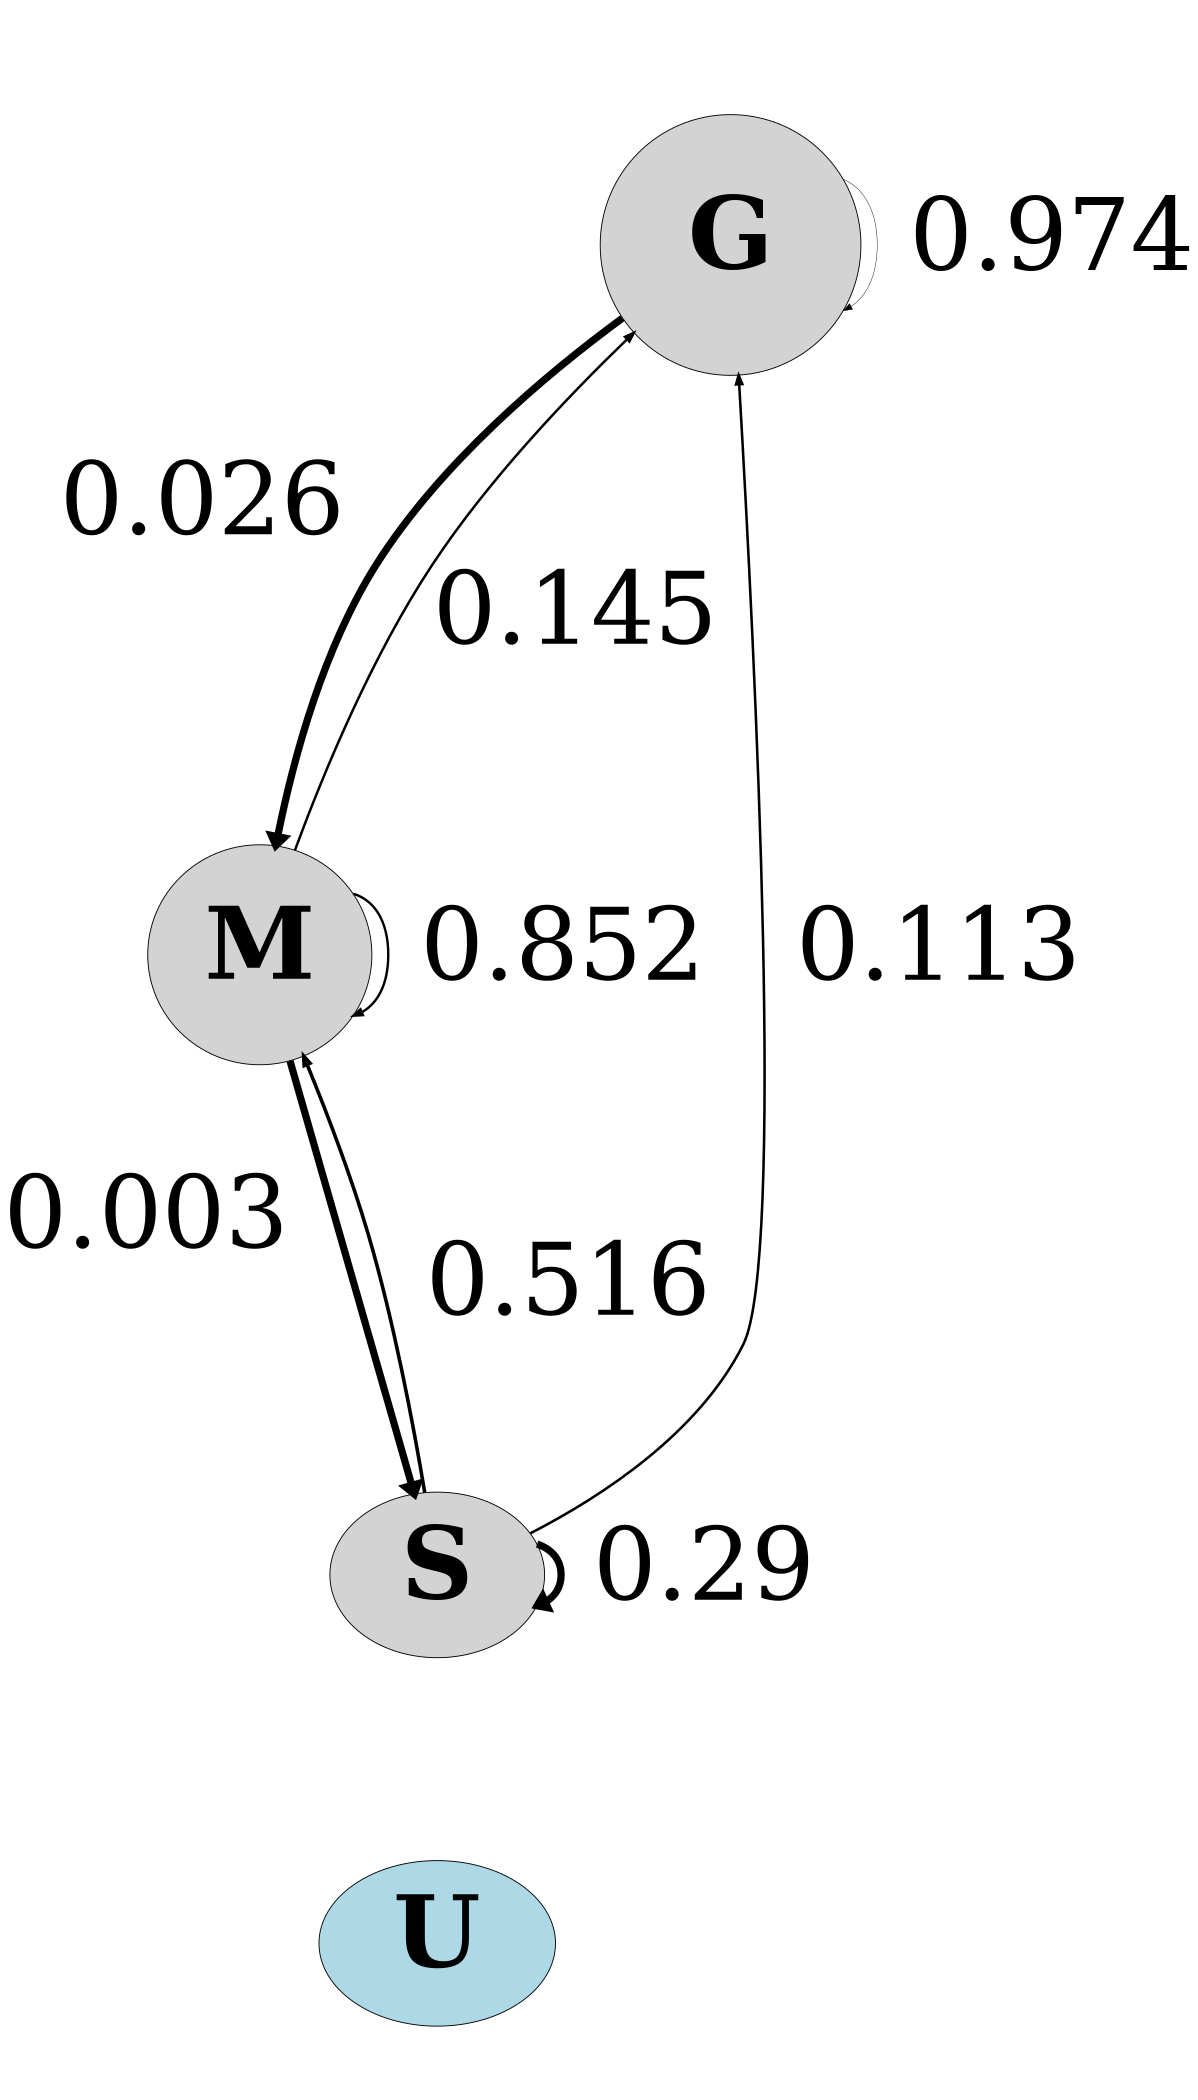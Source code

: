 digraph {
G -> G [label=" 0.974", fontsize="110", penwidth="0.4712"];
G -> M[xlabel="0.026 ", fontsize="110", penwidth="8"];
G [width="4", height="4", fontsize="110", style="filled", fillcolor="lightgrey", label=< <B>G</B> >];
M -> G [label="0.145", fontsize="110", penwidth="2.7632000000000003"];
M -> M [label=" 0.852", fontsize="110", penwidth="2.6644"];
M -> S [xlabel="0.003  ", fontsize="110", penwidth="8"];
M [width="3.3785", height="3.3785", fontsize="110", style="filled", fillcolor="lightgrey", label=< <B>M</B> >];
S -> G [label=" 0.113", fontsize="110", penwidth="2.8320000000000003"];
S -> M [label=" 0.516", fontsize="110", penwidth="3.9560000000000004"];
S -> S [label=" 0.29", fontsize="110", penwidth="8"];
S [width="0.7045", height="0.7045", fontsize="110", style="filled", fillcolor="lightgrey", label=< <B>S</B> >];

G -> S [label="", fontsize="110", penwidth="0", arrowsize="0"];
S -> U [label="", fontsize="110", penwidth="0", arrowsize="0"];
U -> G [label="", fontsize="110", penwidth="0", arrowsize="0"];
U -> M [label="", fontsize="110", penwidth="0", arrowsize="0"];
U -> S [label="", fontsize="110", penwidth="0", arrowsize="0"];
U -> U [label="", fontsize="110", penwidth="0", arrowsize="0"];
U [width="1.7085", height="1.7085", fontsize="110", style="filled", fillcolor="lightblue", label=< <B>U</B> >];

size="14,14"
ratio="2"}